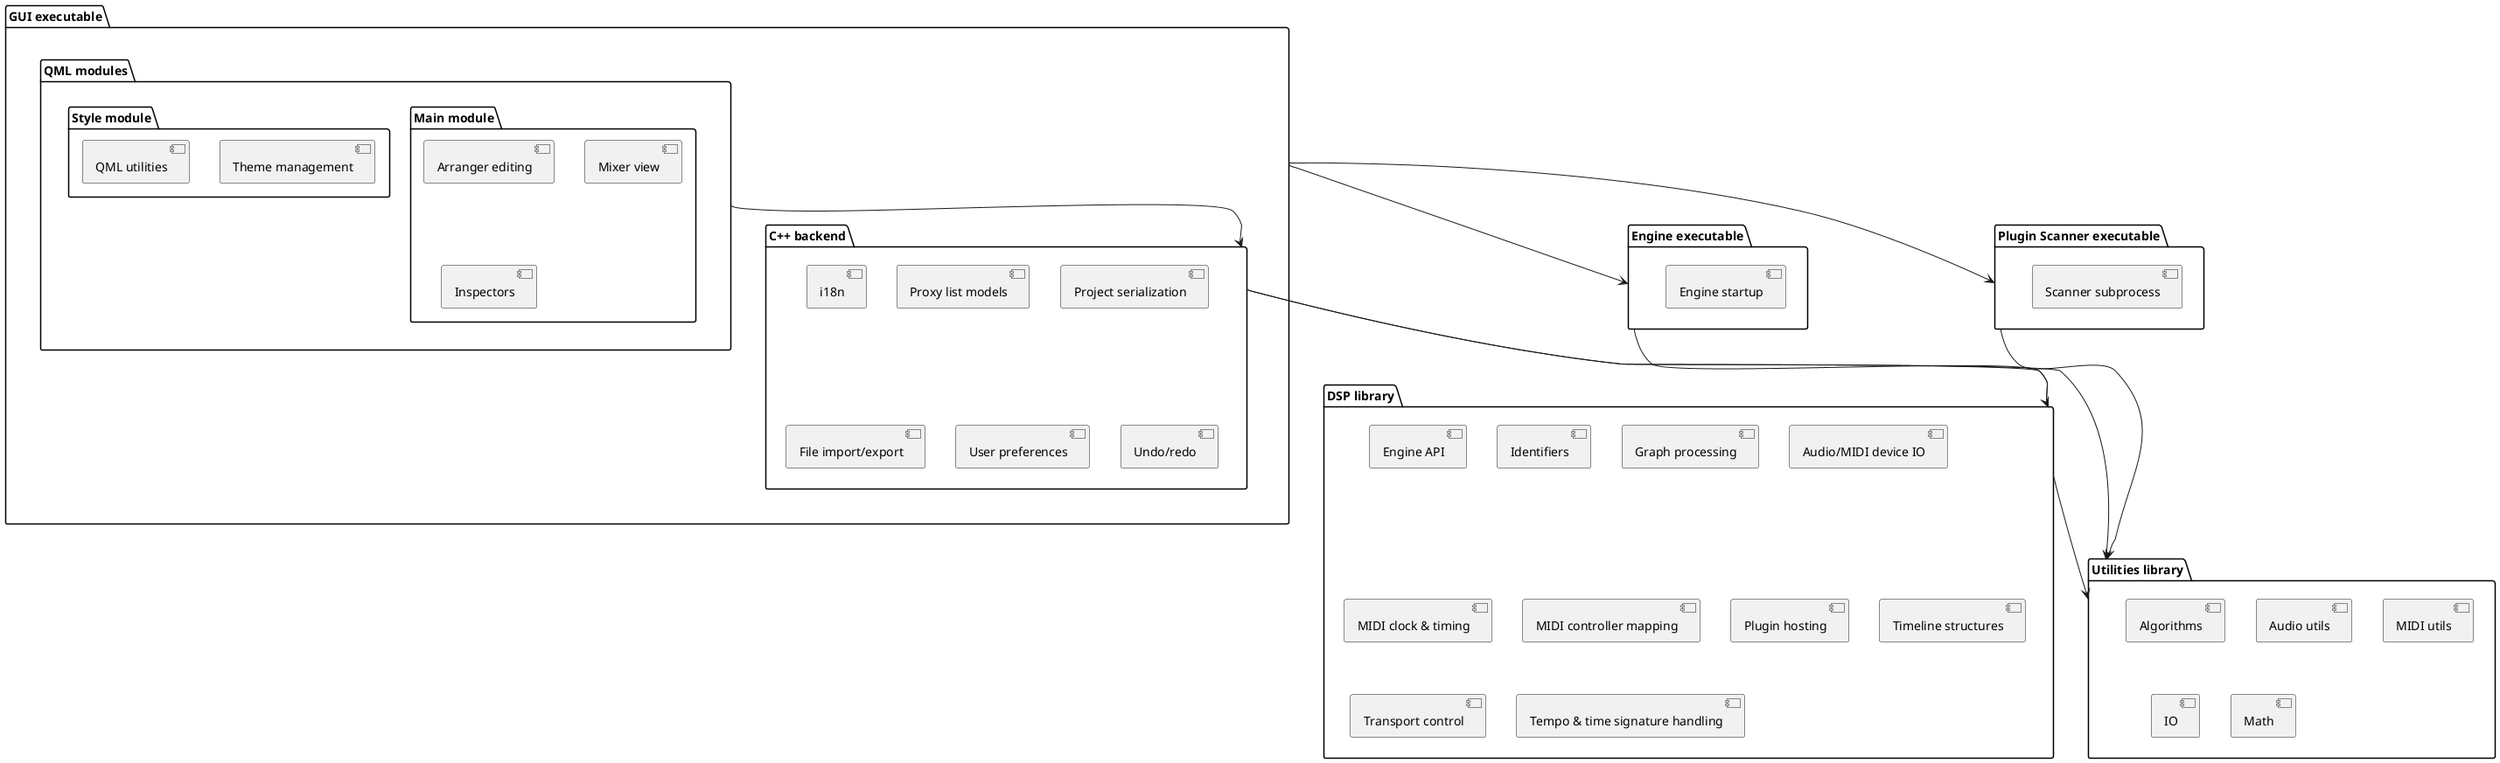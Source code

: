 @startuml Zrythm Package
package "GUI executable" as gui {
  package "C++ backend" as cpp_backend {
    [i18n]
    [Proxy list models]
    [Project serialization]
    [File import/export]
    [User preferences]
    [Undo/redo]
  }
  package "QML modules" as qml {
    package "Main module" as main_qml_module {
      [Arranger editing]
      [Mixer view]
      [Inspectors]
    }
    package "Style module" as style_qml_module {
      [Theme management]
      [QML utilities]
    }
  }
}

package "DSP library" as dsp {
  [Engine API]
  [Identifiers]
  [Graph processing]
  [Audio/MIDI device IO]
  [MIDI clock & timing]
  [MIDI controller mapping]
  [Plugin hosting]
  [Timeline structures]
  [Transport control]
  [Tempo & time signature handling]
}

package "Utilities library" as utils {
  [Algorithms]
  [Audio utils]
  [MIDI utils]
  [IO]
  [Math]
}

package "Plugin Scanner executable" as plugin_scanner {
  [Scanner subprocess]
}

package "Engine executable" as engine_process {
  [Engine startup]
}

cpp_backend --> dsp
cpp_backend --> utils
gui --> engine_process
gui --> plugin_scanner
qml --> cpp_backend
dsp --> utils
plugin_scanner --> utils
engine_process --> dsp
@enduml
